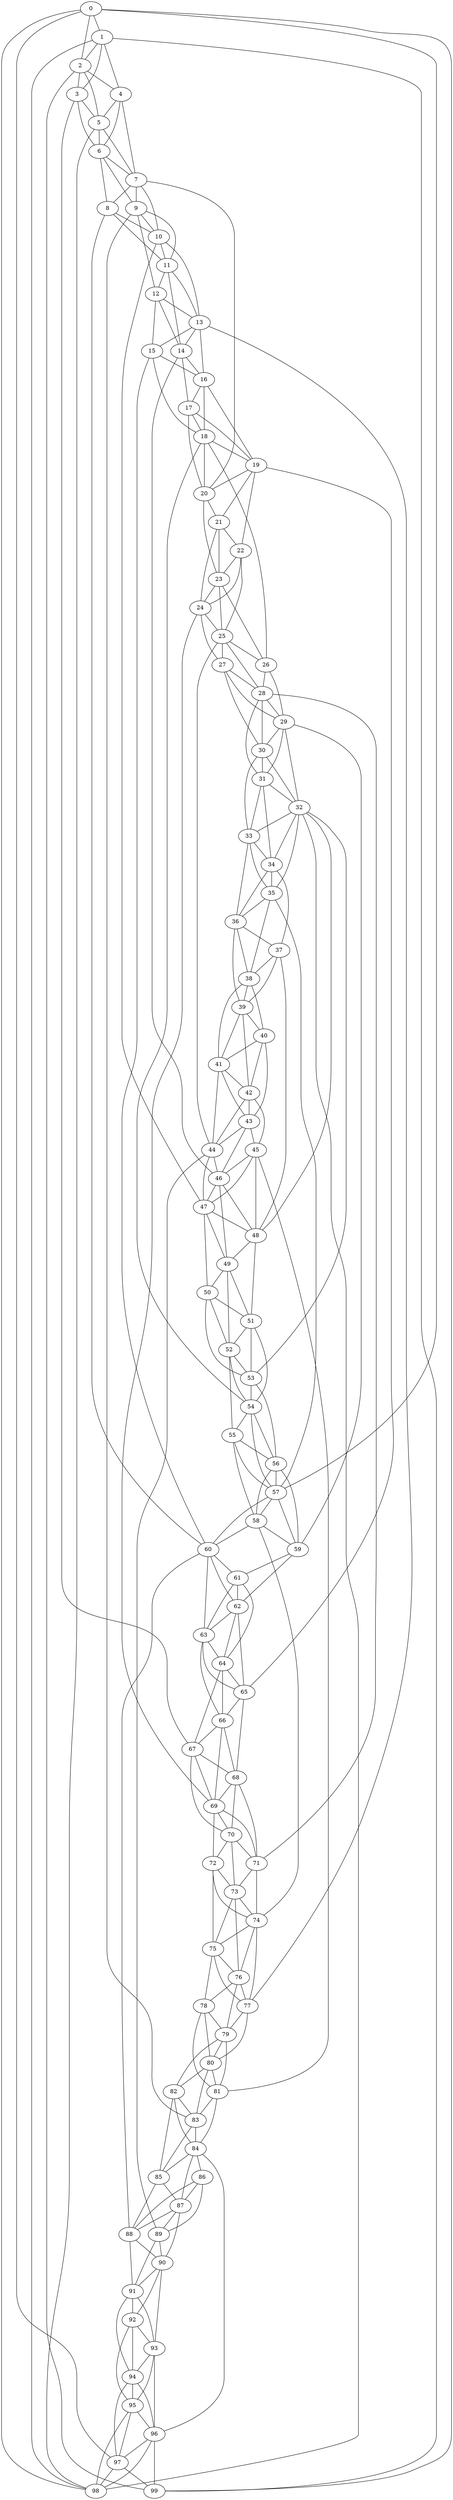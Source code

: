 strict graph "watts_strogatz_graph(100,6,0.1)" {
0;
1;
2;
3;
4;
5;
6;
7;
8;
9;
10;
11;
12;
13;
14;
15;
16;
17;
18;
19;
20;
21;
22;
23;
24;
25;
26;
27;
28;
29;
30;
31;
32;
33;
34;
35;
36;
37;
38;
39;
40;
41;
42;
43;
44;
45;
46;
47;
48;
49;
50;
51;
52;
53;
54;
55;
56;
57;
58;
59;
60;
61;
62;
63;
64;
65;
66;
67;
68;
69;
70;
71;
72;
73;
74;
75;
76;
77;
78;
79;
80;
81;
82;
83;
84;
85;
86;
87;
88;
89;
90;
91;
92;
93;
94;
95;
96;
97;
98;
99;
0 -- 1  [is_available=True, prob="1.0"];
0 -- 2  [is_available=True, prob="0.0264321112856"];
0 -- 97  [is_available=True, prob="0.102382712024"];
0 -- 98  [is_available=True, prob="0.200039844908"];
0 -- 99  [is_available=True, prob="0.541845465126"];
0 -- 57  [is_available=True, prob="0.653165962223"];
1 -- 2  [is_available=True, prob="1.0"];
1 -- 99  [is_available=True, prob="0.897355979504"];
1 -- 4  [is_available=True, prob="0.731718133386"];
1 -- 98  [is_available=True, prob="1.0"];
1 -- 3  [is_available=True, prob="1.0"];
2 -- 3  [is_available=True, prob="0.301374313309"];
2 -- 4  [is_available=True, prob="0.44073307126"];
2 -- 5  [is_available=True, prob="0.621148542346"];
2 -- 99  [is_available=True, prob="1.0"];
3 -- 67  [is_available=True, prob="0.135678265151"];
3 -- 5  [is_available=True, prob="1.0"];
3 -- 6  [is_available=True, prob="0.986394755844"];
4 -- 5  [is_available=True, prob="0.454856527111"];
4 -- 6  [is_available=True, prob="0.933139165243"];
4 -- 7  [is_available=True, prob="0.821889952234"];
5 -- 6  [is_available=True, prob="0.220045174175"];
5 -- 7  [is_available=True, prob="0.883461390278"];
5 -- 98  [is_available=True, prob="0.607451107513"];
6 -- 7  [is_available=True, prob="0.275797116117"];
6 -- 8  [is_available=True, prob="1.0"];
6 -- 9  [is_available=True, prob="1.0"];
7 -- 8  [is_available=True, prob="0.716469697847"];
7 -- 9  [is_available=True, prob="1.0"];
7 -- 10  [is_available=True, prob="0.100068574928"];
7 -- 20  [is_available=True, prob="0.913631938538"];
8 -- 10  [is_available=True, prob="0.881174473646"];
8 -- 11  [is_available=True, prob="0.799677517688"];
8 -- 60  [is_available=True, prob="0.022118119092"];
9 -- 10  [is_available=True, prob="0.154622134967"];
9 -- 11  [is_available=True, prob="1.0"];
9 -- 12  [is_available=True, prob="0.862189518003"];
9 -- 83  [is_available=True, prob="1.0"];
10 -- 11  [is_available=True, prob="1.0"];
10 -- 13  [is_available=True, prob="0.739414330972"];
10 -- 47  [is_available=True, prob="0.589615712332"];
11 -- 12  [is_available=True, prob="0.330290468307"];
11 -- 13  [is_available=True, prob="1.0"];
11 -- 14  [is_available=True, prob="1.0"];
12 -- 13  [is_available=True, prob="0.781631903175"];
12 -- 14  [is_available=True, prob="0.909912094205"];
12 -- 15  [is_available=True, prob="0.479413324946"];
13 -- 77  [is_available=True, prob="0.753731508806"];
13 -- 14  [is_available=True, prob="0.243950727234"];
13 -- 15  [is_available=True, prob="0.68904563122"];
13 -- 16  [is_available=True, prob="1.0"];
14 -- 46  [is_available=True, prob="0.85669337079"];
14 -- 16  [is_available=True, prob="0.00578445501477"];
14 -- 17  [is_available=True, prob="0.981566528601"];
15 -- 16  [is_available=True, prob="0.516267525084"];
15 -- 18  [is_available=True, prob="1.0"];
15 -- 60  [is_available=True, prob="0.453003965332"];
16 -- 17  [is_available=True, prob="0.695293000512"];
16 -- 18  [is_available=True, prob="0.0573938289993"];
16 -- 19  [is_available=True, prob="0.833678627436"];
17 -- 18  [is_available=True, prob="0.48701515553"];
17 -- 19  [is_available=True, prob="0.512305974153"];
17 -- 20  [is_available=True, prob="0.83840788628"];
18 -- 19  [is_available=True, prob="0.349428352107"];
18 -- 20  [is_available=True, prob="1.0"];
18 -- 54  [is_available=True, prob="0.746945125187"];
18 -- 26  [is_available=True, prob="0.107998293962"];
19 -- 65  [is_available=True, prob="0.841744153589"];
19 -- 20  [is_available=True, prob="0.0530013072915"];
19 -- 21  [is_available=True, prob="1.0"];
19 -- 22  [is_available=True, prob="0.875824146155"];
20 -- 21  [is_available=True, prob="0.262859223699"];
20 -- 23  [is_available=True, prob="0.728706345039"];
21 -- 22  [is_available=True, prob="0.399980773585"];
21 -- 23  [is_available=True, prob="1.0"];
21 -- 24  [is_available=True, prob="0.302726369117"];
22 -- 23  [is_available=True, prob="0.639569658456"];
22 -- 24  [is_available=True, prob="0.983599654739"];
22 -- 25  [is_available=True, prob="0.268923407527"];
23 -- 24  [is_available=True, prob="1.0"];
23 -- 25  [is_available=True, prob="0.944715261523"];
23 -- 26  [is_available=True, prob="0.405054487405"];
24 -- 69  [is_available=True, prob="0.69862276735"];
24 -- 25  [is_available=True, prob="0.863485522357"];
24 -- 27  [is_available=True, prob="0.424475517423"];
25 -- 44  [is_available=True, prob="1.0"];
25 -- 26  [is_available=True, prob="1.0"];
25 -- 27  [is_available=True, prob="1.0"];
25 -- 28  [is_available=True, prob="0.847237418511"];
26 -- 28  [is_available=True, prob="0.163001055965"];
26 -- 29  [is_available=True, prob="0.659367443697"];
27 -- 28  [is_available=True, prob="1.0"];
27 -- 29  [is_available=True, prob="0.484653192837"];
27 -- 30  [is_available=True, prob="0.0188776170796"];
28 -- 71  [is_available=True, prob="0.586383790999"];
28 -- 29  [is_available=True, prob="1.0"];
28 -- 30  [is_available=True, prob="0.0762584227102"];
28 -- 31  [is_available=True, prob="0.199128057576"];
29 -- 32  [is_available=True, prob="0.363830068388"];
29 -- 59  [is_available=True, prob="1.0"];
29 -- 30  [is_available=True, prob="0.0305304510329"];
29 -- 31  [is_available=True, prob="0.128068094532"];
30 -- 32  [is_available=True, prob="1.0"];
30 -- 33  [is_available=True, prob="0.9134535079"];
30 -- 31  [is_available=True, prob="0.514880635594"];
31 -- 32  [is_available=True, prob="0.888118966122"];
31 -- 33  [is_available=True, prob="0.621150377684"];
31 -- 34  [is_available=True, prob="1.0"];
32 -- 33  [is_available=True, prob="0.372399062399"];
32 -- 34  [is_available=True, prob="0.796854618291"];
32 -- 35  [is_available=True, prob="0.217387676079"];
32 -- 98  [is_available=True, prob="0.868958544898"];
32 -- 48  [is_available=True, prob="0.301884538266"];
32 -- 53  [is_available=True, prob="0.838788877325"];
33 -- 34  [is_available=True, prob="0.742726564732"];
33 -- 35  [is_available=True, prob="0.987219814413"];
33 -- 36  [is_available=True, prob="0.419829410756"];
34 -- 35  [is_available=True, prob="0.882784458702"];
34 -- 36  [is_available=True, prob="0.310533159532"];
34 -- 37  [is_available=True, prob="0.487749926272"];
35 -- 36  [is_available=True, prob="0.214633476413"];
35 -- 38  [is_available=True, prob="1.0"];
35 -- 57  [is_available=True, prob="0.425897777651"];
36 -- 37  [is_available=True, prob="0.265254834774"];
36 -- 38  [is_available=True, prob="0.197218797502"];
36 -- 39  [is_available=True, prob="0.450324172767"];
37 -- 38  [is_available=True, prob="0.298954791581"];
37 -- 39  [is_available=True, prob="1.0"];
37 -- 48  [is_available=True, prob="0.406559461704"];
38 -- 39  [is_available=True, prob="1.0"];
38 -- 40  [is_available=True, prob="0.544808625653"];
38 -- 41  [is_available=True, prob="0.581409311886"];
39 -- 40  [is_available=True, prob="0.464350510288"];
39 -- 41  [is_available=True, prob="0.906536823047"];
39 -- 42  [is_available=True, prob="1.0"];
40 -- 41  [is_available=True, prob="1.0"];
40 -- 42  [is_available=True, prob="0.450252760552"];
40 -- 43  [is_available=True, prob="0.125473456709"];
41 -- 42  [is_available=True, prob="0.129824264712"];
41 -- 43  [is_available=True, prob="0.215019829878"];
41 -- 44  [is_available=True, prob="0.866737250515"];
42 -- 43  [is_available=True, prob="0.889661548489"];
42 -- 44  [is_available=True, prob="1.0"];
42 -- 45  [is_available=True, prob="0.148293142875"];
43 -- 44  [is_available=True, prob="0.800452890414"];
43 -- 45  [is_available=True, prob="1.0"];
43 -- 46  [is_available=True, prob="1.0"];
44 -- 46  [is_available=True, prob="0.0848575267691"];
44 -- 47  [is_available=True, prob="0.10407875201"];
44 -- 89  [is_available=True, prob="0.269030825241"];
45 -- 46  [is_available=True, prob="0.341308395413"];
45 -- 47  [is_available=True, prob="0.516689085099"];
45 -- 48  [is_available=True, prob="1.0"];
45 -- 81  [is_available=True, prob="0.785296133857"];
46 -- 47  [is_available=True, prob="0.333784901746"];
46 -- 48  [is_available=True, prob="0.898014743411"];
46 -- 49  [is_available=True, prob="1.0"];
47 -- 48  [is_available=True, prob="0.121953525964"];
47 -- 49  [is_available=True, prob="1.0"];
47 -- 50  [is_available=True, prob="0.425999891962"];
48 -- 49  [is_available=True, prob="0.0665766462622"];
48 -- 51  [is_available=True, prob="0.740875466264"];
49 -- 50  [is_available=True, prob="0.736100607041"];
49 -- 51  [is_available=True, prob="1.0"];
49 -- 52  [is_available=True, prob="1.0"];
50 -- 51  [is_available=True, prob="0.656864994879"];
50 -- 52  [is_available=True, prob="0.713249681135"];
50 -- 53  [is_available=True, prob="0.763837161523"];
51 -- 52  [is_available=True, prob="0.0764087214087"];
51 -- 53  [is_available=True, prob="0.392601937525"];
51 -- 54  [is_available=True, prob="1.0"];
52 -- 53  [is_available=True, prob="0.772872924873"];
52 -- 54  [is_available=True, prob="0.350903334373"];
52 -- 55  [is_available=True, prob="1.0"];
53 -- 54  [is_available=True, prob="0.893488444688"];
53 -- 56  [is_available=True, prob="0.156935615181"];
54 -- 55  [is_available=True, prob="0.637140161419"];
54 -- 56  [is_available=True, prob="0.266475835961"];
54 -- 57  [is_available=True, prob="1.0"];
55 -- 56  [is_available=True, prob="1.0"];
55 -- 57  [is_available=True, prob="1.0"];
55 -- 58  [is_available=True, prob="0.949854550883"];
56 -- 57  [is_available=True, prob="0.437526223397"];
56 -- 58  [is_available=True, prob="0.00509100605694"];
56 -- 59  [is_available=True, prob="0.737823191257"];
57 -- 58  [is_available=True, prob="1.0"];
57 -- 59  [is_available=True, prob="0.157577315908"];
57 -- 60  [is_available=True, prob="1.0"];
58 -- 74  [is_available=True, prob="0.0428488648816"];
58 -- 59  [is_available=True, prob="0.154955520318"];
58 -- 60  [is_available=True, prob="0.574363129065"];
59 -- 61  [is_available=True, prob="0.682845479404"];
59 -- 62  [is_available=True, prob="0.279416172501"];
60 -- 88  [is_available=True, prob="0.878169425905"];
60 -- 61  [is_available=True, prob="1.0"];
60 -- 62  [is_available=True, prob="1.0"];
60 -- 63  [is_available=True, prob="1.0"];
61 -- 64  [is_available=True, prob="0.439001476919"];
61 -- 62  [is_available=True, prob="0.589747246378"];
61 -- 63  [is_available=True, prob="0.401559194793"];
62 -- 64  [is_available=True, prob="0.82768086759"];
62 -- 65  [is_available=True, prob="0.627615511372"];
62 -- 63  [is_available=True, prob="0.767006742998"];
63 -- 64  [is_available=True, prob="0.39088946428"];
63 -- 65  [is_available=True, prob="1.0"];
63 -- 66  [is_available=True, prob="0.440652267436"];
64 -- 65  [is_available=True, prob="0.0391885580334"];
64 -- 66  [is_available=True, prob="0.382603543879"];
64 -- 67  [is_available=True, prob="0.629632906354"];
65 -- 66  [is_available=True, prob="0.739361138526"];
65 -- 68  [is_available=True, prob="1.0"];
66 -- 67  [is_available=True, prob="1.0"];
66 -- 68  [is_available=True, prob="0.946848562394"];
66 -- 69  [is_available=True, prob="0.410289036653"];
67 -- 68  [is_available=True, prob="0.66280261022"];
67 -- 69  [is_available=True, prob="0.822061941747"];
67 -- 70  [is_available=True, prob="0.873673769152"];
68 -- 69  [is_available=True, prob="0.255751032906"];
68 -- 70  [is_available=True, prob="0.566826830054"];
68 -- 71  [is_available=True, prob="0.024148033402"];
69 -- 70  [is_available=True, prob="0.858626354896"];
69 -- 71  [is_available=True, prob="0.764947642728"];
69 -- 72  [is_available=True, prob="0.314792079552"];
70 -- 71  [is_available=True, prob="1.0"];
70 -- 72  [is_available=True, prob="0.562748463857"];
70 -- 73  [is_available=True, prob="1.0"];
71 -- 73  [is_available=True, prob="0.309815075277"];
71 -- 74  [is_available=True, prob="0.621968291438"];
72 -- 73  [is_available=True, prob="1.0"];
72 -- 74  [is_available=True, prob="1.0"];
72 -- 75  [is_available=True, prob="0.733643289154"];
73 -- 74  [is_available=True, prob="0.285344582432"];
73 -- 75  [is_available=True, prob="0.210670020585"];
73 -- 76  [is_available=True, prob="0.0631449683752"];
74 -- 75  [is_available=True, prob="0.0890528307209"];
74 -- 76  [is_available=True, prob="0.1205435876"];
74 -- 77  [is_available=True, prob="0.548983659902"];
75 -- 76  [is_available=True, prob="0.431022342713"];
75 -- 77  [is_available=True, prob="1.0"];
75 -- 78  [is_available=True, prob="0.616452663229"];
76 -- 77  [is_available=True, prob="0.54775656447"];
76 -- 78  [is_available=True, prob="0.92370965859"];
76 -- 79  [is_available=True, prob="0.500124403026"];
77 -- 79  [is_available=True, prob="0.934529748591"];
77 -- 80  [is_available=True, prob="0.39142340397"];
78 -- 79  [is_available=True, prob="0.760694415341"];
78 -- 80  [is_available=True, prob="1.0"];
78 -- 81  [is_available=True, prob="1.0"];
79 -- 80  [is_available=True, prob="0.686324879485"];
79 -- 81  [is_available=True, prob="0.930990030395"];
79 -- 82  [is_available=True, prob="0.684365576859"];
80 -- 81  [is_available=True, prob="0.562715454243"];
80 -- 82  [is_available=True, prob="0.766162888326"];
80 -- 83  [is_available=True, prob="0.183661791258"];
81 -- 83  [is_available=True, prob="1.0"];
81 -- 84  [is_available=True, prob="0.271076849914"];
82 -- 83  [is_available=True, prob="0.157470806177"];
82 -- 84  [is_available=True, prob="0.195112363767"];
82 -- 85  [is_available=True, prob="1.0"];
83 -- 84  [is_available=True, prob="1.0"];
83 -- 85  [is_available=True, prob="1.0"];
84 -- 96  [is_available=True, prob="0.151747476975"];
84 -- 85  [is_available=True, prob="0.722550032767"];
84 -- 86  [is_available=True, prob="0.546645293549"];
84 -- 87  [is_available=True, prob="0.763680503809"];
85 -- 87  [is_available=True, prob="0.979926466563"];
85 -- 88  [is_available=True, prob="0.977043084501"];
86 -- 87  [is_available=True, prob="0.821742796894"];
86 -- 88  [is_available=True, prob="0.00264145811018"];
86 -- 89  [is_available=True, prob="0.124788323084"];
87 -- 88  [is_available=True, prob="0.659429385377"];
87 -- 89  [is_available=True, prob="0.088343855616"];
87 -- 90  [is_available=True, prob="1.0"];
88 -- 90  [is_available=True, prob="0.867947573504"];
88 -- 91  [is_available=True, prob="0.338789411316"];
89 -- 90  [is_available=True, prob="1.0"];
89 -- 91  [is_available=True, prob="0.540949843436"];
90 -- 91  [is_available=True, prob="0.976263752363"];
90 -- 92  [is_available=True, prob="0.528748952774"];
90 -- 93  [is_available=True, prob="0.317107138533"];
91 -- 92  [is_available=True, prob="1.0"];
91 -- 93  [is_available=True, prob="0.0251489019174"];
91 -- 94  [is_available=True, prob="0.0282243739341"];
92 -- 93  [is_available=True, prob="1.0"];
92 -- 94  [is_available=True, prob="0.441739347651"];
92 -- 95  [is_available=True, prob="1.0"];
93 -- 96  [is_available=True, prob="0.290847325902"];
93 -- 94  [is_available=True, prob="0.672509414516"];
93 -- 95  [is_available=True, prob="0.74388089397"];
94 -- 96  [is_available=True, prob="0.901828393346"];
94 -- 97  [is_available=True, prob="0.389731766018"];
94 -- 95  [is_available=True, prob="0.475917147249"];
95 -- 96  [is_available=True, prob="1.0"];
95 -- 97  [is_available=True, prob="0.0405055371921"];
95 -- 98  [is_available=True, prob="0.800603688739"];
96 -- 97  [is_available=True, prob="0.302542158113"];
96 -- 98  [is_available=True, prob="1.0"];
96 -- 99  [is_available=True, prob="0.0115588743103"];
97 -- 98  [is_available=True, prob="1.0"];
97 -- 99  [is_available=True, prob="0.0281850451893"];
}
